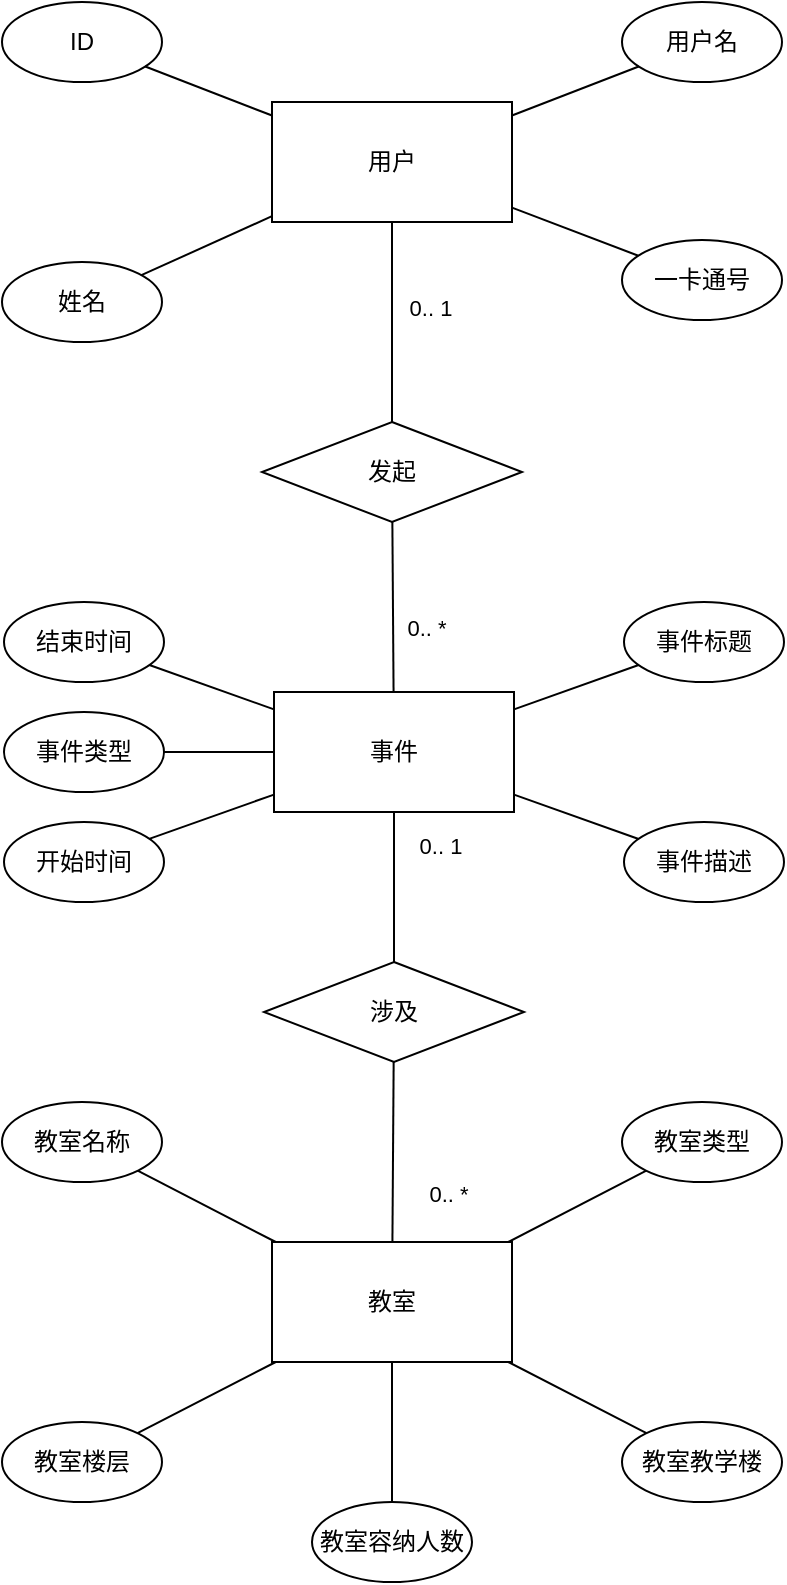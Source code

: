 <mxfile version="14.6.13" type="device"><diagram id="GlWHxp6egb8eaLM9nURX" name="第 1 页"><mxGraphModel dx="1106" dy="996" grid="1" gridSize="10" guides="1" tooltips="1" connect="1" arrows="1" fold="1" page="1" pageScale="1" pageWidth="1654" pageHeight="1169" math="0" shadow="0"><root><mxCell id="0"/><mxCell id="1" parent="0"/><mxCell id="pZNl1i1KbtdQirVqmoI--47" style="edgeStyle=none;rounded=0;orthogonalLoop=1;jettySize=auto;html=1;endArrow=none;endFill=0;" parent="1" source="pZNl1i1KbtdQirVqmoI--2" target="pZNl1i1KbtdQirVqmoI--48" edge="1"><mxGeometry relative="1" as="geometry"><mxPoint x="355" y="680" as="targetPoint"/></mxGeometry></mxCell><mxCell id="48x2Pp4N_O23BtZJfIMY-1" value="0.. 1" style="edgeLabel;html=1;align=center;verticalAlign=middle;resizable=0;points=[];labelBackgroundColor=none;" parent="pZNl1i1KbtdQirVqmoI--47" vertex="1" connectable="0"><mxGeometry x="-0.812" y="1" relative="1" as="geometry"><mxPoint x="18" y="33" as="offset"/></mxGeometry></mxCell><mxCell id="pZNl1i1KbtdQirVqmoI--2" value="用户" style="rounded=0;whiteSpace=wrap;html=1;" parent="1" vertex="1"><mxGeometry x="314" y="660" width="120" height="60" as="geometry"/></mxCell><mxCell id="pZNl1i1KbtdQirVqmoI--3" value="ID" style="ellipse;whiteSpace=wrap;html=1;" parent="1" vertex="1"><mxGeometry x="179" y="610" width="80" height="40" as="geometry"/></mxCell><mxCell id="pZNl1i1KbtdQirVqmoI--4" value="姓名" style="ellipse;whiteSpace=wrap;html=1;" parent="1" vertex="1"><mxGeometry x="179" y="740" width="80" height="40" as="geometry"/></mxCell><mxCell id="pZNl1i1KbtdQirVqmoI--5" value="用户名" style="ellipse;whiteSpace=wrap;html=1;" parent="1" vertex="1"><mxGeometry x="489" y="610" width="80" height="40" as="geometry"/></mxCell><mxCell id="pZNl1i1KbtdQirVqmoI--19" value="一卡通号" style="ellipse;whiteSpace=wrap;html=1;" parent="1" vertex="1"><mxGeometry x="489" y="729" width="80" height="40" as="geometry"/></mxCell><mxCell id="pZNl1i1KbtdQirVqmoI--34" style="rounded=0;orthogonalLoop=1;jettySize=auto;html=1;endArrow=none;endFill=0;" parent="1" source="pZNl1i1KbtdQirVqmoI--2" target="pZNl1i1KbtdQirVqmoI--3" edge="1"><mxGeometry relative="1" as="geometry"><mxPoint x="364.091" y="670" as="sourcePoint"/><mxPoint x="302.155" y="499.677" as="targetPoint"/></mxGeometry></mxCell><mxCell id="pZNl1i1KbtdQirVqmoI--35" style="rounded=0;orthogonalLoop=1;jettySize=auto;html=1;endArrow=none;endFill=0;" parent="1" source="pZNl1i1KbtdQirVqmoI--2" target="pZNl1i1KbtdQirVqmoI--4" edge="1"><mxGeometry relative="1" as="geometry"><mxPoint x="375" y="670" as="sourcePoint"/><mxPoint x="375" y="480" as="targetPoint"/></mxGeometry></mxCell><mxCell id="pZNl1i1KbtdQirVqmoI--36" style="rounded=0;orthogonalLoop=1;jettySize=auto;html=1;endArrow=none;endFill=0;" parent="1" source="pZNl1i1KbtdQirVqmoI--2" target="pZNl1i1KbtdQirVqmoI--5" edge="1"><mxGeometry relative="1" as="geometry"><mxPoint x="385.909" y="670" as="sourcePoint"/><mxPoint x="447.845" y="499.677" as="targetPoint"/></mxGeometry></mxCell><mxCell id="pZNl1i1KbtdQirVqmoI--45" style="rounded=0;orthogonalLoop=1;jettySize=auto;html=1;endArrow=none;endFill=0;" parent="1" source="pZNl1i1KbtdQirVqmoI--2" target="pZNl1i1KbtdQirVqmoI--19" edge="1"><mxGeometry relative="1" as="geometry"><mxPoint x="415" y="730" as="sourcePoint"/><mxPoint x="552.812" y="833.359" as="targetPoint"/></mxGeometry></mxCell><mxCell id="pZNl1i1KbtdQirVqmoI--46" value="事件" style="rounded=0;whiteSpace=wrap;html=1;" parent="1" vertex="1"><mxGeometry x="315" y="955" width="120" height="60" as="geometry"/></mxCell><mxCell id="pZNl1i1KbtdQirVqmoI--50" style="edgeStyle=none;rounded=0;orthogonalLoop=1;jettySize=auto;html=1;endArrow=none;endFill=0;" parent="1" source="pZNl1i1KbtdQirVqmoI--48" target="pZNl1i1KbtdQirVqmoI--46" edge="1"><mxGeometry relative="1" as="geometry"><mxPoint x="485" y="760" as="sourcePoint"/></mxGeometry></mxCell><mxCell id="48x2Pp4N_O23BtZJfIMY-2" value="0.. *" style="edgeLabel;html=1;align=center;verticalAlign=middle;resizable=0;points=[];labelBackgroundColor=none;" parent="pZNl1i1KbtdQirVqmoI--50" vertex="1" connectable="0"><mxGeometry x="0.834" y="-1" relative="1" as="geometry"><mxPoint x="17" y="-25" as="offset"/></mxGeometry></mxCell><mxCell id="pZNl1i1KbtdQirVqmoI--48" value="发起" style="rhombus;whiteSpace=wrap;html=1;" parent="1" vertex="1"><mxGeometry x="309" y="820" width="130" height="50" as="geometry"/></mxCell><mxCell id="pZNl1i1KbtdQirVqmoI--52" value="事件类型" style="ellipse;whiteSpace=wrap;html=1;" parent="1" vertex="1"><mxGeometry x="180" y="965" width="80" height="40" as="geometry"/></mxCell><mxCell id="pZNl1i1KbtdQirVqmoI--53" value="开始时间" style="ellipse;whiteSpace=wrap;html=1;" parent="1" vertex="1"><mxGeometry x="180" y="1020" width="80" height="40" as="geometry"/></mxCell><mxCell id="pZNl1i1KbtdQirVqmoI--54" value="事件标题" style="ellipse;whiteSpace=wrap;html=1;" parent="1" vertex="1"><mxGeometry x="490" y="910" width="80" height="40" as="geometry"/></mxCell><mxCell id="pZNl1i1KbtdQirVqmoI--55" value="事件描述" style="ellipse;whiteSpace=wrap;html=1;" parent="1" vertex="1"><mxGeometry x="490" y="1020" width="80" height="40" as="geometry"/></mxCell><mxCell id="pZNl1i1KbtdQirVqmoI--56" value="结束时间" style="ellipse;whiteSpace=wrap;html=1;" parent="1" vertex="1"><mxGeometry x="180" y="910" width="80" height="40" as="geometry"/></mxCell><mxCell id="pZNl1i1KbtdQirVqmoI--59" style="edgeStyle=none;rounded=0;orthogonalLoop=1;jettySize=auto;html=1;endArrow=none;endFill=0;" parent="1" source="pZNl1i1KbtdQirVqmoI--46" target="pZNl1i1KbtdQirVqmoI--52" edge="1"><mxGeometry relative="1" as="geometry"><mxPoint x="325" y="965.968" as="sourcePoint"/><mxPoint x="258.744" y="933.908" as="targetPoint"/></mxGeometry></mxCell><mxCell id="pZNl1i1KbtdQirVqmoI--60" style="edgeStyle=none;rounded=0;orthogonalLoop=1;jettySize=auto;html=1;endArrow=none;endFill=0;" parent="1" source="pZNl1i1KbtdQirVqmoI--46" target="pZNl1i1KbtdQirVqmoI--53" edge="1"><mxGeometry relative="1" as="geometry"><mxPoint x="325" y="985.323" as="sourcePoint"/><mxPoint x="268.068" y="976.14" as="targetPoint"/></mxGeometry></mxCell><mxCell id="pZNl1i1KbtdQirVqmoI--62" style="edgeStyle=none;rounded=0;orthogonalLoop=1;jettySize=auto;html=1;endArrow=none;endFill=0;" parent="1" source="pZNl1i1KbtdQirVqmoI--54" target="pZNl1i1KbtdQirVqmoI--46" edge="1"><mxGeometry relative="1" as="geometry"><mxPoint x="335" y="1014.677" as="sourcePoint"/><mxPoint x="278.068" y="1023.86" as="targetPoint"/></mxGeometry></mxCell><mxCell id="pZNl1i1KbtdQirVqmoI--63" style="edgeStyle=none;rounded=0;orthogonalLoop=1;jettySize=auto;html=1;endArrow=none;endFill=0;" parent="1" source="pZNl1i1KbtdQirVqmoI--55" target="pZNl1i1KbtdQirVqmoI--46" edge="1"><mxGeometry relative="1" as="geometry"><mxPoint x="496.959" y="956.273" as="sourcePoint"/><mxPoint x="445" y="974.31" as="targetPoint"/></mxGeometry></mxCell><mxCell id="pZNl1i1KbtdQirVqmoI--64" style="edgeStyle=none;rounded=0;orthogonalLoop=1;jettySize=auto;html=1;endArrow=none;endFill=0;" parent="1" source="pZNl1i1KbtdQirVqmoI--56" target="pZNl1i1KbtdQirVqmoI--46" edge="1"><mxGeometry relative="1" as="geometry"><mxPoint x="490" y="995" as="sourcePoint"/><mxPoint x="445" y="995" as="targetPoint"/></mxGeometry></mxCell><mxCell id="pZNl1i1KbtdQirVqmoI--66" style="edgeStyle=none;rounded=0;orthogonalLoop=1;jettySize=auto;html=1;endArrow=none;endFill=0;" parent="1" source="pZNl1i1KbtdQirVqmoI--46" target="pZNl1i1KbtdQirVqmoI--68" edge="1"><mxGeometry relative="1" as="geometry"><mxPoint x="485.667" y="880" as="sourcePoint"/><mxPoint x="475" y="990" as="targetPoint"/></mxGeometry></mxCell><mxCell id="pZNl1i1KbtdQirVqmoI--67" style="edgeStyle=none;rounded=0;orthogonalLoop=1;jettySize=auto;html=1;endArrow=none;endFill=0;" parent="1" source="pZNl1i1KbtdQirVqmoI--68" target="pZNl1i1KbtdQirVqmoI--70" edge="1"><mxGeometry relative="1" as="geometry"><mxPoint x="490" y="1250" as="targetPoint"/></mxGeometry></mxCell><mxCell id="pZNl1i1KbtdQirVqmoI--68" value="涉及" style="rhombus;whiteSpace=wrap;html=1;" parent="1" vertex="1"><mxGeometry x="310" y="1090" width="130" height="50" as="geometry"/></mxCell><mxCell id="pZNl1i1KbtdQirVqmoI--69" style="edgeStyle=none;rounded=0;orthogonalLoop=1;jettySize=auto;html=1;endArrow=none;endFill=0;" parent="1" source="pZNl1i1KbtdQirVqmoI--70" target="pZNl1i1KbtdQirVqmoI--71" edge="1"><mxGeometry relative="1" as="geometry"/></mxCell><mxCell id="pZNl1i1KbtdQirVqmoI--70" value="教室" style="rounded=0;whiteSpace=wrap;html=1;" parent="1" vertex="1"><mxGeometry x="314" y="1230" width="120" height="60" as="geometry"/></mxCell><mxCell id="pZNl1i1KbtdQirVqmoI--71" value="教室名称" style="ellipse;whiteSpace=wrap;html=1;" parent="1" vertex="1"><mxGeometry x="179" y="1160" width="80" height="40" as="geometry"/></mxCell><mxCell id="pZNl1i1KbtdQirVqmoI--72" value="教室类型" style="ellipse;whiteSpace=wrap;html=1;" parent="1" vertex="1"><mxGeometry x="489" y="1160" width="80" height="40" as="geometry"/></mxCell><mxCell id="pZNl1i1KbtdQirVqmoI--74" value="教室教学楼" style="ellipse;whiteSpace=wrap;html=1;" parent="1" vertex="1"><mxGeometry x="489" y="1320" width="80" height="40" as="geometry"/></mxCell><mxCell id="pZNl1i1KbtdQirVqmoI--75" value="教室楼层" style="ellipse;whiteSpace=wrap;html=1;" parent="1" vertex="1"><mxGeometry x="179" y="1320" width="80" height="40" as="geometry"/></mxCell><mxCell id="pZNl1i1KbtdQirVqmoI--76" value="教室容纳人数" style="ellipse;whiteSpace=wrap;html=1;" parent="1" vertex="1"><mxGeometry x="334" y="1360" width="80" height="40" as="geometry"/></mxCell><mxCell id="pZNl1i1KbtdQirVqmoI--78" style="edgeStyle=none;rounded=0;orthogonalLoop=1;jettySize=auto;html=1;endArrow=none;endFill=0;" parent="1" source="pZNl1i1KbtdQirVqmoI--70" target="pZNl1i1KbtdQirVqmoI--72" edge="1"><mxGeometry relative="1" as="geometry"><mxPoint x="439" y="1115.968" as="sourcePoint"/><mxPoint x="372.744" y="1083.908" as="targetPoint"/></mxGeometry></mxCell><mxCell id="pZNl1i1KbtdQirVqmoI--81" style="edgeStyle=none;rounded=0;orthogonalLoop=1;jettySize=auto;html=1;endArrow=none;endFill=0;" parent="1" source="pZNl1i1KbtdQirVqmoI--74" target="pZNl1i1KbtdQirVqmoI--70" edge="1"><mxGeometry relative="1" as="geometry"><mxPoint x="449" y="1164.677" as="sourcePoint"/><mxPoint x="392.068" y="1173.86" as="targetPoint"/></mxGeometry></mxCell><mxCell id="pZNl1i1KbtdQirVqmoI--82" style="edgeStyle=none;rounded=0;orthogonalLoop=1;jettySize=auto;html=1;endArrow=none;endFill=0;" parent="1" source="pZNl1i1KbtdQirVqmoI--75" target="pZNl1i1KbtdQirVqmoI--70" edge="1"><mxGeometry relative="1" as="geometry"><mxPoint x="610.959" y="1106.273" as="sourcePoint"/><mxPoint x="559" y="1124.31" as="targetPoint"/></mxGeometry></mxCell><mxCell id="pZNl1i1KbtdQirVqmoI--83" style="edgeStyle=none;rounded=0;orthogonalLoop=1;jettySize=auto;html=1;endArrow=none;endFill=0;" parent="1" source="pZNl1i1KbtdQirVqmoI--76" target="pZNl1i1KbtdQirVqmoI--70" edge="1"><mxGeometry relative="1" as="geometry"><mxPoint x="604" y="1145" as="sourcePoint"/><mxPoint x="559" y="1145" as="targetPoint"/></mxGeometry></mxCell><mxCell id="48x2Pp4N_O23BtZJfIMY-3" value="0.. *" style="edgeLabel;html=1;align=center;verticalAlign=middle;resizable=0;points=[];labelBackgroundColor=none;" parent="1" vertex="1" connectable="0"><mxGeometry x="400.005" y="1169.002" as="geometry"><mxPoint x="2" y="37" as="offset"/></mxGeometry></mxCell><mxCell id="48x2Pp4N_O23BtZJfIMY-4" value="0.. 1" style="edgeLabel;html=1;align=center;verticalAlign=middle;resizable=0;points=[];labelBackgroundColor=none;" parent="1" vertex="1" connectable="0"><mxGeometry x="300.002" y="650.004" as="geometry"><mxPoint x="98" y="382" as="offset"/></mxGeometry></mxCell></root></mxGraphModel></diagram></mxfile>